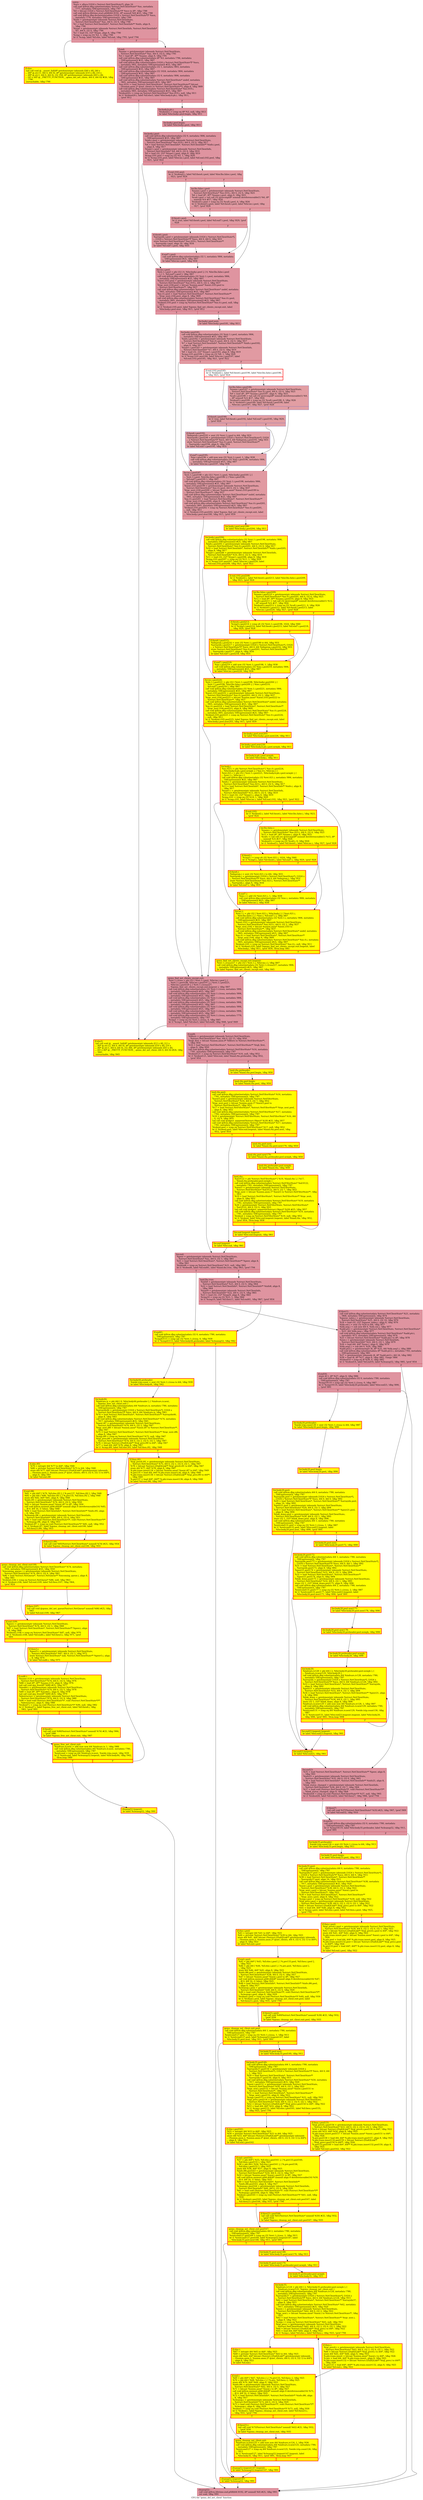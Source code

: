 digraph "CFG for 'qemu_del_net_client' function" {
	label="CFG for 'qemu_del_net_client' function";

	Node0x55a9bd4496f0 [shape=record,color="#b70d28ff", style=filled, fillcolor="#b70d2870",label="{entry:\l  %ncs = alloca [1024 x %struct.NetClientState*], align 16\l  call void @llvm.dbg.value(metadata %struct.NetClientState* %nc, metadata\l... !777, metadata !DIExpression()), !dbg !787\l  %0 = bitcast [1024 x %struct.NetClientState*]* %ncs to i8*, !dbg !788\l  call void @llvm.lifetime.start.p0i8(i64 8192, i8* nonnull %0) #25, !dbg !788\l  call void @llvm.dbg.declare(metadata [1024 x %struct.NetClientState*]* %ncs,\l... metadata !778, metadata !DIExpression()), !dbg !789\l  %info = getelementptr inbounds %struct.NetClientState,\l... %struct.NetClientState* %nc, i64 0, i32 0, !dbg !790\l  %1 = load %struct.NetClientInfo*, %struct.NetClientInfo** %info, align 8,\l... !dbg !790\l  %type = getelementptr inbounds %struct.NetClientInfo, %struct.NetClientInfo*\l... %1, i64 0, i32 0, !dbg !790\l  %2 = load i32, i32* %type, align 8, !dbg !790\l  %cmp = icmp eq i32 %2, 1, !dbg !790\l  br i1 %cmp, label %if.else, label %if.end, !dbg !793, !prof !794\l|{<s0>T|<s1>F}}"];
	Node0x55a9bd4496f0:s0 -> Node0x55a9bd44cad0;
	Node0x55a9bd4496f0:s1 -> Node0x55a9bd44ca60;
	Node0x55a9bd44cad0 [shape=record,penwidth=3.0, style="filled", color="red", fillcolor="yellow",label="{if.else:                                          \l  tail call void @__assert_fail(i8* getelementptr inbounds ([40 x i8], [40 x\l... i8]* @.str.11, i64 0, i64 0), i8* getelementptr inbounds ([10 x i8], [10 x\l... i8]* @.str.1, i64 0, i64 0), i32 358, i8* getelementptr inbounds ([43 x i8],\l... [43 x i8]* @__PRETTY_FUNCTION__.qemu_del_net_client, i64 0, i64 0)) #26, !dbg\l... !790\l  unreachable, !dbg !790\l}"];
	Node0x55a9bd44ca60 [shape=record,color="#b70d28ff", style=filled, fillcolor="#b70d2870",label="{if.end:                                           \l  %name = getelementptr inbounds %struct.NetClientState,\l... %struct.NetClientState* %nc, i64 0, i32 6, !dbg !795\l  %3 = load i8*, i8** %name, align 8, !dbg !795\l  call void @llvm.dbg.value(metadata i8* %3, metadata !796, metadata\l... !DIExpression()) #25, !dbg !807\l  call void @llvm.dbg.value(metadata [1024 x %struct.NetClientState*]* %ncs,\l... metadata !802, metadata !DIExpression()) #25, !dbg !807\l  call void @llvm.dbg.value(metadata i32 1, metadata !803, metadata\l... !DIExpression()) #25, !dbg !807\l  call void @llvm.dbg.value(metadata i32 1024, metadata !804, metadata\l... !DIExpression()) #25, !dbg !807\l  call void @llvm.dbg.value(metadata i32 0, metadata !806, metadata\l... !DIExpression()) #25, !dbg !807\l  call void @llvm.dbg.value(metadata %struct.NetClientState* undef, metadata\l... !805, metadata !DIExpression()) #25, !dbg !807\l  %nc.019.i = load %struct.NetClientState*, %struct.NetClientState** bitcast\l... (%union.anon.2* @net_clients to %struct.NetClientState**), align 8, !dbg !809\l  call void @llvm.dbg.value(metadata %struct.NetClientState* %nc.019.i,\l... metadata !805, metadata !DIExpression()) #25, !dbg !807\l  %tobool20.i = icmp eq %struct.NetClientState* %nc.019.i, null, !dbg !811\l  br i1 %tobool20.i, label %if.else3, label %for.body.lr.ph.i, !dbg !811,\l... !prof !812\l|{<s0>T|<s1>F}}"];
	Node0x55a9bd44ca60:s0 -> Node0x55a9bd44fa80;
	Node0x55a9bd44ca60:s1 -> Node0x55a9bd4595b0;
	Node0x55a9bd4595b0 [shape=record,color="#b70d28ff", style=filled, fillcolor="#b70d2870",label="{for.body.lr.ph.i:                                 \l  %tobool2.i = icmp eq i8* %3, null, !dbg !813\l  br label %for.body.i.peel.begin, !dbg !811\l}"];
	Node0x55a9bd4595b0 -> Node0x55a9bd788310;
	Node0x55a9bd788310 [shape=record,color="#b70d28ff", style=filled, fillcolor="#b70d2870",label="{for.body.i.peel.begin:                            \l  br label %for.body.i.peel, !dbg !811\l}"];
	Node0x55a9bd788310 -> Node0x55a9bd76a640;
	Node0x55a9bd76a640 [shape=record,color="#b70d28ff", style=filled, fillcolor="#b70d2870",label="{for.body.i.peel:                                  \l  call void @llvm.dbg.value(metadata i32 0, metadata !806, metadata\l... !DIExpression()) #25, !dbg !807\l  %info.i.peel = getelementptr inbounds %struct.NetClientState,\l... %struct.NetClientState* %nc.019.i, i64 0, i32 0, !dbg !817\l  %4 = load %struct.NetClientInfo*, %struct.NetClientInfo** %info.i.peel,\l... align 8, !dbg !817\l  %type1.i.peel = getelementptr inbounds %struct.NetClientInfo,\l... %struct.NetClientInfo* %4, i64 0, i32 0, !dbg !819\l  %5 = load i32, i32* %type1.i.peel, align 8, !dbg !819\l  %cmp.i101.peel = icmp eq i32 %5, 1, !dbg !820\l  br i1 %cmp.i101.peel, label %for.inc.i.peel, label %if.end.i102.peel, !dbg\l... !821, !prof !822\l|{<s0>T|<s1>F}}"];
	Node0x55a9bd76a640:s0 -> Node0x55a9bd72d4d0;
	Node0x55a9bd76a640:s1 -> Node0x55a9bd77bbf0;
	Node0x55a9bd77bbf0 [shape=record,color="#b70d28ff", style=filled, fillcolor="#bb1b2c70",label="{if.end.i102.peel:                                 \l  br i1 %tobool2.i, label %if.then4.i.peel, label %lor.lhs.false.i.peel, !dbg\l... !823, !prof !824\l|{<s0>T|<s1>F}}"];
	Node0x55a9bd77bbf0:s0 -> Node0x55a9bd7a2c80;
	Node0x55a9bd77bbf0:s1 -> Node0x55a9bd7a2ad0;
	Node0x55a9bd7a2ad0 [shape=record,color="#b70d28ff", style=filled, fillcolor="#bb1b2c70",label="{lor.lhs.false.i.peel:                             \l  %name.i.peel = getelementptr inbounds %struct.NetClientState,\l... %struct.NetClientState* %nc.019.i, i64 0, i32 6, !dbg !825\l  %6 = load i8*, i8** %name.i.peel, align 8, !dbg !825\l  %call.i.peel = tail call i32 @strcmp(i8* nonnull dereferenceable(1) %6, i8*\l... nonnull %3) #27, !dbg !826\l  %tobool3.i.peel = icmp eq i32 %call.i.peel, 0, !dbg !826\l  br i1 %tobool3.i.peel, label %if.then4.i.peel, label %for.inc.i.peel, !dbg\l... !827, !prof !828\l|{<s0>T|<s1>F}}"];
	Node0x55a9bd7a2ad0:s0 -> Node0x55a9bd7a2c80;
	Node0x55a9bd7a2ad0:s1 -> Node0x55a9bd72d4d0;
	Node0x55a9bd7a2c80 [shape=record,color="#b70d28ff", style=filled, fillcolor="#bb1b2c70",label="{if.then4.i.peel:                                  \l  br i1 true, label %if.then6.i.peel, label %if.end7.i.peel, !dbg !829, !prof\l... !828\l|{<s0>T|<s1>F}}"];
	Node0x55a9bd7a2c80:s0 -> Node0x55a9bd7a30a0;
	Node0x55a9bd7a2c80:s1 -> Node0x55a9bd72bdc0;
	Node0x55a9bd7a30a0 [shape=record,color="#b70d28ff", style=filled, fillcolor="#bb1b2c70",label="{if.then6.i.peel:                                  \l  %arrayidx.i.peel = getelementptr inbounds [1024 x %struct.NetClientState*],\l... [1024 x %struct.NetClientState*]* %ncs, i64 0, i64 0, !dbg !831\l  store %struct.NetClientState* %nc.019.i, %struct.NetClientState**\l... %arrayidx.i.peel, align 16, !dbg !834\l  br label %if.end7.i.peel, !dbg !835\l}"];
	Node0x55a9bd7a30a0 -> Node0x55a9bd72bdc0;
	Node0x55a9bd72bdc0 [shape=record,color="#b70d28ff", style=filled, fillcolor="#bb1b2c70",label="{if.end7.i.peel:                                   \l  call void @llvm.dbg.value(metadata i32 1, metadata !806, metadata\l... !DIExpression()) #25, !dbg !807\l  br label %for.inc.i.peel, !dbg !836\l}"];
	Node0x55a9bd72bdc0 -> Node0x55a9bd72d4d0;
	Node0x55a9bd72d4d0 [shape=record,color="#b70d28ff", style=filled, fillcolor="#b70d2870",label="{for.inc.i.peel:                                   \l  %ret.1.i.peel = phi i32 [ 0, %for.body.i.peel ], [ 0, %lor.lhs.false.i.peel\l... ], [ 1, %if.end7.i.peel ], !dbg !807\l  call void @llvm.dbg.value(metadata i32 %ret.1.i.peel, metadata !806,\l... metadata !DIExpression()) #25, !dbg !807\l  %next.i103.peel = getelementptr inbounds %struct.NetClientState,\l... %struct.NetClientState* %nc.019.i, i64 0, i32 2, !dbg !837\l  %tqe_next.i104.peel = bitcast %union.anon* %next.i103.peel to\l... %struct.NetClientState**, !dbg !837\l  call void @llvm.dbg.value(metadata %struct.NetClientState* undef, metadata\l... !805, metadata !DIExpression()) #25, !dbg !807\l  %nc.0.i.peel = load %struct.NetClientState*, %struct.NetClientState**\l... %tqe_next.i104.peel, align 8, !dbg !809\l  call void @llvm.dbg.value(metadata %struct.NetClientState* %nc.0.i.peel,\l... metadata !805, metadata !DIExpression()) #25, !dbg !807\l  %tobool.i105.peel = icmp eq %struct.NetClientState* %nc.0.i.peel, null, !dbg\l... !811\l  br i1 %tobool.i105.peel, label %qemu_find_net_clients_except.exit, label\l... %for.body.i.peel.next, !dbg !811, !prof !812\l|{<s0>T|<s1>F}}"];
	Node0x55a9bd72d4d0:s0 -> Node0x55a9bd3f1310;
	Node0x55a9bd72d4d0:s1 -> Node0x55a9bd7a3390;
	Node0x55a9bd7a3390 [shape=record,color="#b70d28ff", style=filled, fillcolor="#bb1b2c70",label="{for.body.i.peel.next:                             \l  br label %for.body.i.peel181, !dbg !811\l}"];
	Node0x55a9bd7a3390 -> Node0x55a9bd76a690;
	Node0x55a9bd76a690 [shape=record,color="#b70d28ff", style=filled, fillcolor="#bb1b2c70",label="{for.body.i.peel181:                               \l  call void @llvm.dbg.value(metadata i32 %ret.1.i.peel, metadata !806,\l... metadata !DIExpression()) #25, !dbg !807\l  %info.i.peel182 = getelementptr inbounds %struct.NetClientState,\l... %struct.NetClientState* %nc.0.i.peel, i64 0, i32 0, !dbg !817\l  %7 = load %struct.NetClientInfo*, %struct.NetClientInfo** %info.i.peel182,\l... align 8, !dbg !817\l  %type1.i.peel183 = getelementptr inbounds %struct.NetClientInfo,\l... %struct.NetClientInfo* %7, i64 0, i32 0, !dbg !819\l  %8 = load i32, i32* %type1.i.peel183, align 8, !dbg !819\l  %cmp.i101.peel184 = icmp eq i32 %8, 1, !dbg !820\l  br i1 %cmp.i101.peel184, label %for.inc.i.peel197, label\l... %if.end.i102.peel185, !dbg !821, !prof !822\l|{<s0>T|<s1>F}}"];
	Node0x55a9bd76a690:s0 -> Node0x55a9bd58b350;
	Node0x55a9bd76a690:s1 -> Node0x55a9bd7b5030;
	Node0x55a9bd7b5030 [shape=record,penwidth=3.0, color="red",label="{if.end.i102.peel185:                              \l  br i1 %tobool2.i, label %if.then4.i.peel190, label %lor.lhs.false.i.peel186,\l... !dbg !823, !prof !824\l|{<s0>T|<s1>F}}"];
	Node0x55a9bd7b5030:s0 -> Node0x55a9bd58f960;
	Node0x55a9bd7b5030:s1 -> Node0x55a9bd58f4e0;
	Node0x55a9bd58f4e0 [shape=record,color="#3d50c3ff", style=filled, fillcolor="#be242e70",label="{lor.lhs.false.i.peel186:                          \l  %name.i.peel187 = getelementptr inbounds %struct.NetClientState,\l... %struct.NetClientState* %nc.0.i.peel, i64 0, i32 6, !dbg !825\l  %9 = load i8*, i8** %name.i.peel187, align 8, !dbg !825\l  %call.i.peel188 = tail call i32 @strcmp(i8* nonnull dereferenceable(1) %9,\l... i8* nonnull %3) #27, !dbg !826\l  %tobool3.i.peel189 = icmp eq i32 %call.i.peel188, 0, !dbg !826\l  br i1 %tobool3.i.peel189, label %if.then4.i.peel190, label\l... %for.inc.i.peel197, !dbg !827, !prof !828\l|{<s0>T|<s1>F}}"];
	Node0x55a9bd58f4e0:s0 -> Node0x55a9bd58f960;
	Node0x55a9bd58f4e0:s1 -> Node0x55a9bd58b350;
	Node0x55a9bd58f960 [shape=record,color="#3d50c3ff", style=filled, fillcolor="#be242e70",label="{if.then4.i.peel190:                               \l  br i1 true, label %if.then6.i.peel192, label %if.end7.i.peel195, !dbg !829,\l... !prof !828\l|{<s0>T|<s1>F}}"];
	Node0x55a9bd58f960:s0 -> Node0x55a9bd58fb90;
	Node0x55a9bd58f960:s1 -> Node0x55a9bd58b080;
	Node0x55a9bd58fb90 [shape=record,color="#3d50c3ff", style=filled, fillcolor="#be242e70",label="{if.then6.i.peel192:                               \l  %idxprom.i.peel193 = zext i32 %ret.1.i.peel to i64, !dbg !831\l  %arrayidx.i.peel194 = getelementptr [1024 x %struct.NetClientState*], [1024\l... x %struct.NetClientState*]* %ncs, i64 0, i64 %idxprom.i.peel193, !dbg !831\l  store %struct.NetClientState* %nc.0.i.peel, %struct.NetClientState**\l... %arrayidx.i.peel194, align 8, !dbg !834\l  br label %if.end7.i.peel195, !dbg !835\l}"];
	Node0x55a9bd58fb90 -> Node0x55a9bd58b080;
	Node0x55a9bd58b080 [shape=record,color="#3d50c3ff", style=filled, fillcolor="#be242e70",label="{if.end7.i.peel195:                                \l  %inc.i.peel196 = add nuw nsw i32 %ret.1.i.peel, 1, !dbg !838\l  call void @llvm.dbg.value(metadata i32 %inc.i.peel196, metadata !806,\l... metadata !DIExpression()) #25, !dbg !807\l  br label %for.inc.i.peel197, !dbg !836\l}"];
	Node0x55a9bd58b080 -> Node0x55a9bd58b350;
	Node0x55a9bd58b350 [shape=record,color="#b70d28ff", style=filled, fillcolor="#bb1b2c70",label="{for.inc.i.peel197:                                \l  %ret.1.i.peel198 = phi i32 [ %ret.1.i.peel, %for.body.i.peel181 ], [\l... %ret.1.i.peel, %lor.lhs.false.i.peel186 ], [ %inc.i.peel196,\l... %if.end7.i.peel195 ], !dbg !807\l  call void @llvm.dbg.value(metadata i32 %ret.1.i.peel198, metadata !806,\l... metadata !DIExpression()) #25, !dbg !807\l  %next.i103.peel199 = getelementptr inbounds %struct.NetClientState,\l... %struct.NetClientState* %nc.0.i.peel, i64 0, i32 2, !dbg !837\l  %tqe_next.i104.peel200 = bitcast %union.anon* %next.i103.peel199 to\l... %struct.NetClientState**, !dbg !837\l  call void @llvm.dbg.value(metadata %struct.NetClientState* undef, metadata\l... !805, metadata !DIExpression()) #25, !dbg !807\l  %nc.0.i.peel201 = load %struct.NetClientState*, %struct.NetClientState**\l... %tqe_next.i104.peel200, align 8, !dbg !809\l  call void @llvm.dbg.value(metadata %struct.NetClientState* %nc.0.i.peel201,\l... metadata !805, metadata !DIExpression()) #25, !dbg !807\l  %tobool.i105.peel202 = icmp eq %struct.NetClientState* %nc.0.i.peel201,\l... null, !dbg !811\l  br i1 %tobool.i105.peel202, label %qemu_find_net_clients_except.exit, label\l... %for.body.i.peel.next180, !dbg !811, !prof !839\l|{<s0>T|<s1>F}}"];
	Node0x55a9bd58b350:s0 -> Node0x55a9bd3f1310;
	Node0x55a9bd58b350:s1 -> Node0x55a9bd76a6e0;
	Node0x55a9bd76a6e0 [shape=record,penwidth=3.0, style="filled", color="red", fillcolor="yellow",label="{for.body.i.peel.next180:                          \l  br label %for.body.i.peel204, !dbg !811\l}"];
	Node0x55a9bd76a6e0 -> Node0x55a9bd58a690;
	Node0x55a9bd58a690 [shape=record,penwidth=3.0, style="filled", color="red", fillcolor="yellow",label="{for.body.i.peel204:                               \l  call void @llvm.dbg.value(metadata i32 %ret.1.i.peel198, metadata !806,\l... metadata !DIExpression()) #25, !dbg !807\l  %info.i.peel205 = getelementptr inbounds %struct.NetClientState,\l... %struct.NetClientState* %nc.0.i.peel201, i64 0, i32 0, !dbg !817\l  %10 = load %struct.NetClientInfo*, %struct.NetClientInfo** %info.i.peel205,\l... align 8, !dbg !817\l  %type1.i.peel206 = getelementptr inbounds %struct.NetClientInfo,\l... %struct.NetClientInfo* %10, i64 0, i32 0, !dbg !819\l  %11 = load i32, i32* %type1.i.peel206, align 8, !dbg !819\l  %cmp.i101.peel207 = icmp eq i32 %11, 1, !dbg !820\l  br i1 %cmp.i101.peel207, label %for.inc.i.peel220, label\l... %if.end.i102.peel208, !dbg !821, !prof !822\l|{<s0>T|<s1>F}}"];
	Node0x55a9bd58a690:s0 -> Node0x55a9bd58d2c0;
	Node0x55a9bd58a690:s1 -> Node0x55a9bd58c480;
	Node0x55a9bd58c480 [shape=record,penwidth=3.0, style="filled", color="red", fillcolor="yellow",label="{if.end.i102.peel208:                              \l  br i1 %tobool2.i, label %if.then4.i.peel213, label %lor.lhs.false.i.peel209,\l... !dbg !823, !prof !824\l|{<s0>T|<s1>F}}"];
	Node0x55a9bd58c480:s0 -> Node0x55a9bd58ca70;
	Node0x55a9bd58c480:s1 -> Node0x55a9bd58c5f0;
	Node0x55a9bd58c5f0 [shape=record,penwidth=3.0, style="filled", color="red", fillcolor="yellow",label="{lor.lhs.false.i.peel209:                          \l  %name.i.peel210 = getelementptr inbounds %struct.NetClientState,\l... %struct.NetClientState* %nc.0.i.peel201, i64 0, i32 6, !dbg !825\l  %12 = load i8*, i8** %name.i.peel210, align 8, !dbg !825\l  %call.i.peel211 = tail call i32 @strcmp(i8* nonnull dereferenceable(1) %12,\l... i8* nonnull %3) #27, !dbg !826\l  %tobool3.i.peel212 = icmp eq i32 %call.i.peel211, 0, !dbg !826\l  br i1 %tobool3.i.peel212, label %if.then4.i.peel213, label\l... %for.inc.i.peel220, !dbg !827, !prof !828\l|{<s0>T|<s1>F}}"];
	Node0x55a9bd58c5f0:s0 -> Node0x55a9bd58ca70;
	Node0x55a9bd58c5f0:s1 -> Node0x55a9bd58d2c0;
	Node0x55a9bd58ca70 [shape=record,penwidth=3.0, style="filled", color="red", fillcolor="yellow",label="{if.then4.i.peel213:                               \l  %cmp5.i.peel214 = icmp slt i32 %ret.1.i.peel198, 1024, !dbg !840\l  br i1 %cmp5.i.peel214, label %if.then6.i.peel215, label %if.end7.i.peel218,\l... !dbg !829, !prof !828\l|{<s0>T|<s1>F}}"];
	Node0x55a9bd58ca70:s0 -> Node0x55a9bd58cca0;
	Node0x55a9bd58ca70:s1 -> Node0x55a9bd58cff0;
	Node0x55a9bd58cca0 [shape=record,penwidth=3.0, style="filled", color="red", fillcolor="yellow",label="{if.then6.i.peel215:                               \l  %idxprom.i.peel216 = sext i32 %ret.1.i.peel198 to i64, !dbg !831\l  %arrayidx.i.peel217 = getelementptr [1024 x %struct.NetClientState*], [1024\l... x %struct.NetClientState*]* %ncs, i64 0, i64 %idxprom.i.peel216, !dbg !831\l  store %struct.NetClientState* %nc.0.i.peel201, %struct.NetClientState**\l... %arrayidx.i.peel217, align 8, !dbg !834\l  br label %if.end7.i.peel218, !dbg !835\l}"];
	Node0x55a9bd58cca0 -> Node0x55a9bd58cff0;
	Node0x55a9bd58cff0 [shape=record,penwidth=3.0, style="filled", color="red", fillcolor="yellow",label="{if.end7.i.peel218:                                \l  %inc.i.peel219 = add nsw i32 %ret.1.i.peel198, 1, !dbg !838\l  call void @llvm.dbg.value(metadata i32 %inc.i.peel219, metadata !806,\l... metadata !DIExpression()) #25, !dbg !807\l  br label %for.inc.i.peel220, !dbg !836\l}"];
	Node0x55a9bd58cff0 -> Node0x55a9bd58d2c0;
	Node0x55a9bd58d2c0 [shape=record,penwidth=3.0, style="filled", color="red", fillcolor="yellow",label="{for.inc.i.peel220:                                \l  %ret.1.i.peel221 = phi i32 [ %ret.1.i.peel198, %for.body.i.peel204 ], [\l... %ret.1.i.peel198, %lor.lhs.false.i.peel209 ], [ %inc.i.peel219,\l... %if.end7.i.peel218 ], !dbg !807\l  call void @llvm.dbg.value(metadata i32 %ret.1.i.peel221, metadata !806,\l... metadata !DIExpression()) #25, !dbg !807\l  %next.i103.peel222 = getelementptr inbounds %struct.NetClientState,\l... %struct.NetClientState* %nc.0.i.peel201, i64 0, i32 2, !dbg !837\l  %tqe_next.i104.peel223 = bitcast %union.anon* %next.i103.peel222 to\l... %struct.NetClientState**, !dbg !837\l  call void @llvm.dbg.value(metadata %struct.NetClientState* undef, metadata\l... !805, metadata !DIExpression()) #25, !dbg !807\l  %nc.0.i.peel224 = load %struct.NetClientState*, %struct.NetClientState**\l... %tqe_next.i104.peel223, align 8, !dbg !809\l  call void @llvm.dbg.value(metadata %struct.NetClientState* %nc.0.i.peel224,\l... metadata !805, metadata !DIExpression()) #25, !dbg !807\l  %tobool.i105.peel225 = icmp eq %struct.NetClientState* %nc.0.i.peel224,\l... null, !dbg !811\l  br i1 %tobool.i105.peel225, label %qemu_find_net_clients_except.exit, label\l... %for.body.i.peel.next203, !dbg !811, !prof !839\l|{<s0>T|<s1>F}}"];
	Node0x55a9bd58d2c0:s0 -> Node0x55a9bd3f1310;
	Node0x55a9bd58d2c0:s1 -> Node0x55a9bd58a710;
	Node0x55a9bd58a710 [shape=record,penwidth=3.0, style="filled", color="red", fillcolor="yellow",label="{for.body.i.peel.next203:                          \l  br label %for.body.i.peel.next226, !dbg !811\l}"];
	Node0x55a9bd58a710 -> Node0x55a9bd58bef0;
	Node0x55a9bd58bef0 [shape=record,penwidth=3.0, style="filled", color="red", fillcolor="yellow",label="{for.body.i.peel.next226:                          \l  br label %for.body.lr.ph.i.peel.newph, !dbg !811\l}"];
	Node0x55a9bd58bef0 -> Node0x55a9bd7a2fd0;
	Node0x55a9bd7a2fd0 [shape=record,penwidth=3.0, style="filled", color="red", fillcolor="yellow",label="{for.body.lr.ph.i.peel.newph:                      \l  br label %for.body.i, !dbg !811\l}"];
	Node0x55a9bd7a2fd0 -> Node0x55a9bd5c3140;
	Node0x55a9bd5c3140 [shape=record,penwidth=3.0, style="filled", color="red", fillcolor="yellow",label="{for.body.i:                                       \l  %nc.023.i = phi %struct.NetClientState* [ %nc.0.i.peel224,\l... %for.body.lr.ph.i.peel.newph ], [ %nc.0.i, %for.inc.i ]\l  %ret.021.i = phi i32 [ %ret.1.i.peel221, %for.body.lr.ph.i.peel.newph ], [\l... %ret.1.i, %for.inc.i ]\l  call void @llvm.dbg.value(metadata i32 %ret.021.i, metadata !806, metadata\l... !DIExpression()) #25, !dbg !807\l  %info.i = getelementptr inbounds %struct.NetClientState,\l... %struct.NetClientState* %nc.023.i, i64 0, i32 0, !dbg !817\l  %13 = load %struct.NetClientInfo*, %struct.NetClientInfo** %info.i, align 8,\l... !dbg !817\l  %type1.i = getelementptr inbounds %struct.NetClientInfo,\l... %struct.NetClientInfo* %13, i64 0, i32 0, !dbg !819\l  %14 = load i32, i32* %type1.i, align 8, !dbg !819\l  %cmp.i101 = icmp eq i32 %14, 1, !dbg !820\l  br i1 %cmp.i101, label %for.inc.i, label %if.end.i102, !dbg !821, !prof !822\l|{<s0>T|<s1>F}}"];
	Node0x55a9bd5c3140:s0 -> Node0x55a9bd634cd0;
	Node0x55a9bd5c3140:s1 -> Node0x55a9bd45e9e0;
	Node0x55a9bd45e9e0 [shape=record,penwidth=3.0, style="filled", color="red", fillcolor="yellow",label="{if.end.i102:                                      \l  br i1 %tobool2.i, label %if.then4.i, label %lor.lhs.false.i, !dbg !823,\l... !prof !824\l|{<s0>T|<s1>F}}"];
	Node0x55a9bd45e9e0:s0 -> Node0x55a9bd722ee0;
	Node0x55a9bd45e9e0:s1 -> Node0x55a9bd61cb80;
	Node0x55a9bd61cb80 [shape=record,penwidth=3.0, style="filled", color="red", fillcolor="yellow",label="{lor.lhs.false.i:                                  \l  %name.i = getelementptr inbounds %struct.NetClientState,\l... %struct.NetClientState* %nc.023.i, i64 0, i32 6, !dbg !825\l  %15 = load i8*, i8** %name.i, align 8, !dbg !825\l  %call.i = tail call i32 @strcmp(i8* nonnull dereferenceable(1) %15, i8*\l... nonnull %3) #27, !dbg !826\l  %tobool3.i = icmp eq i32 %call.i, 0, !dbg !826\l  br i1 %tobool3.i, label %if.then4.i, label %for.inc.i, !dbg !827, !prof !828\l|{<s0>T|<s1>F}}"];
	Node0x55a9bd61cb80:s0 -> Node0x55a9bd722ee0;
	Node0x55a9bd61cb80:s1 -> Node0x55a9bd634cd0;
	Node0x55a9bd722ee0 [shape=record,penwidth=3.0, style="filled", color="red", fillcolor="yellow",label="{if.then4.i:                                       \l  %cmp5.i = icmp slt i32 %ret.021.i, 1024, !dbg !840\l  br i1 %cmp5.i, label %if.then6.i, label %if.end7.i, !dbg !829, !prof !828\l|{<s0>T|<s1>F}}"];
	Node0x55a9bd722ee0:s0 -> Node0x55a9bd43c110;
	Node0x55a9bd722ee0:s1 -> Node0x55a9bd60e0a0;
	Node0x55a9bd43c110 [shape=record,penwidth=3.0, style="filled", color="red", fillcolor="yellow",label="{if.then6.i:                                       \l  %idxprom.i = sext i32 %ret.021.i to i64, !dbg !831\l  %arrayidx.i = getelementptr [1024 x %struct.NetClientState*], [1024 x\l... %struct.NetClientState*]* %ncs, i64 0, i64 %idxprom.i, !dbg !831\l  store %struct.NetClientState* %nc.023.i, %struct.NetClientState**\l... %arrayidx.i, align 8, !dbg !834\l  br label %if.end7.i, !dbg !835\l}"];
	Node0x55a9bd43c110 -> Node0x55a9bd60e0a0;
	Node0x55a9bd60e0a0 [shape=record,penwidth=3.0, style="filled", color="red", fillcolor="yellow",label="{if.end7.i:                                        \l  %inc.i = add i32 %ret.021.i, 1, !dbg !838\l  call void @llvm.dbg.value(metadata i32 %inc.i, metadata !806, metadata\l... !DIExpression()) #25, !dbg !807\l  br label %for.inc.i, !dbg !836\l}"];
	Node0x55a9bd60e0a0 -> Node0x55a9bd634cd0;
	Node0x55a9bd634cd0 [shape=record,penwidth=3.0, style="filled", color="red", fillcolor="yellow",label="{for.inc.i:                                        \l  %ret.1.i = phi i32 [ %ret.021.i, %for.body.i ], [ %ret.021.i,\l... %lor.lhs.false.i ], [ %inc.i, %if.end7.i ], !dbg !807\l  call void @llvm.dbg.value(metadata i32 %ret.1.i, metadata !806, metadata\l... !DIExpression()) #25, !dbg !807\l  %next.i103 = getelementptr inbounds %struct.NetClientState,\l... %struct.NetClientState* %nc.023.i, i64 0, i32 2, !dbg !837\l  %tqe_next.i104 = bitcast %union.anon* %next.i103 to\l... %struct.NetClientState**, !dbg !837\l  call void @llvm.dbg.value(metadata %struct.NetClientState* undef, metadata\l... !805, metadata !DIExpression()) #25, !dbg !807\l  %nc.0.i = load %struct.NetClientState*, %struct.NetClientState**\l... %tqe_next.i104, align 8, !dbg !809\l  call void @llvm.dbg.value(metadata %struct.NetClientState* %nc.0.i, metadata\l... !805, metadata !DIExpression()) #25, !dbg !807\l  %tobool.i105 = icmp eq %struct.NetClientState* %nc.0.i, null, !dbg !811\l  br i1 %tobool.i105, label %qemu_find_net_clients_except.exit.loopexit, label\l... %for.body.i, !dbg !811, !prof !839, !llvm.loop !841\l|{<s0>T|<s1>F}}"];
	Node0x55a9bd634cd0:s0 -> Node0x55a9bd727a40;
	Node0x55a9bd634cd0:s1 -> Node0x55a9bd5c3140;
	Node0x55a9bd727a40 [shape=record,penwidth=3.0, style="filled", color="red", fillcolor="yellow",label="{qemu_find_net_clients_except.exit.loopexit:       \l  %ret.1.i.lcssa227 = phi i32 [ %ret.1.i, %for.inc.i ], !dbg !807\l  call void @llvm.dbg.value(metadata i32 %ret.1.i.lcssa227, metadata !806,\l... metadata !DIExpression()) #25, !dbg !807\l  br label %qemu_find_net_clients_except.exit, !dbg !845\l}"];
	Node0x55a9bd727a40 -> Node0x55a9bd3f1310;
	Node0x55a9bd3f1310 [shape=record,color="#b70d28ff", style=filled, fillcolor="#b70d2870",label="{qemu_find_net_clients_except.exit:                \l  %ret.1.i.lcssa = phi i32 [ %ret.1.i.peel, %for.inc.i.peel ], [\l... %ret.1.i.peel198, %for.inc.i.peel197 ], [ %ret.1.i.peel221,\l... %for.inc.i.peel220 ], [ %ret.1.i.lcssa227,\l... %qemu_find_net_clients_except.exit.loopexit ], !dbg !807\l  call void @llvm.dbg.value(metadata i32 %ret.1.i.lcssa, metadata !806,\l... metadata !DIExpression()) #25, !dbg !807\l  call void @llvm.dbg.value(metadata i32 %ret.1.i.lcssa, metadata !806,\l... metadata !DIExpression()) #25, !dbg !807\l  call void @llvm.dbg.value(metadata i32 %ret.1.i.lcssa, metadata !806,\l... metadata !DIExpression()) #25, !dbg !807\l  call void @llvm.dbg.value(metadata i32 %ret.1.i.lcssa, metadata !806,\l... metadata !DIExpression()) #25, !dbg !807\l  call void @llvm.dbg.value(metadata i32 %ret.1.i.lcssa, metadata !806,\l... metadata !DIExpression()) #25, !dbg !807\l  call void @llvm.dbg.value(metadata i32 %ret.1.i.lcssa, metadata !806,\l... metadata !DIExpression()) #25, !dbg !807\l  call void @llvm.dbg.value(metadata i32 %ret.1.i.lcssa, metadata !779,\l... metadata !DIExpression()), !dbg !787\l  %cmp1 = icmp eq i32 %ret.1.i.lcssa, 0, !dbg !845\l  br i1 %cmp1, label %if.else3, label %if.end4, !dbg !848, !prof !849\l|{<s0>T|<s1>F}}"];
	Node0x55a9bd3f1310:s0 -> Node0x55a9bd44fa80;
	Node0x55a9bd3f1310:s1 -> Node0x55a9bd44fa10;
	Node0x55a9bd44fa80 [shape=record,penwidth=3.0, style="filled", color="red", fillcolor="yellow",label="{if.else3:                                         \l  tail call void @__assert_fail(i8* getelementptr inbounds ([12 x i8], [12 x\l... i8]* @.str.12, i64 0, i64 0), i8* getelementptr inbounds ([10 x i8], [10 x\l... i8]* @.str.1, i64 0, i64 0), i32 366, i8* getelementptr inbounds ([43 x i8],\l... [43 x i8]* @__PRETTY_FUNCTION__.qemu_del_net_client, i64 0, i64 0)) #26, !dbg\l... !845\l  unreachable, !dbg !845\l}"];
	Node0x55a9bd44fa10 [shape=record,color="#b70d28ff", style=filled, fillcolor="#b70d2870",label="{if.end4:                                          \l  %filters = getelementptr inbounds %struct.NetClientState,\l... %struct.NetClientState* %nc, i64 0, i32 15, !dbg !850\l  %tqh_first = bitcast %union.anon.0* %filters to %struct.NetFilterState**,\l... !dbg !850\l  %16 = load %struct.NetFilterState*, %struct.NetFilterState** %tqh_first,\l... align 8, !dbg !850\l  call void @llvm.dbg.value(metadata %struct.NetFilterState* %16, metadata\l... !781, metadata !DIExpression()), !dbg !787\l  %tobool121 = icmp eq %struct.NetFilterState* %16, null, !dbg !852\l  br i1 %tobool121, label %for.end, label %land.rhs.preheader, !dbg !852,\l... !prof !854\l|{<s0>T|<s1>F}}"];
	Node0x55a9bd44fa10:s0 -> Node0x55a9bd44ff90;
	Node0x55a9bd44fa10:s1 -> Node0x55a9bd566e00;
	Node0x55a9bd566e00 [shape=record,penwidth=3.0, style="filled", color="red", fillcolor="yellow",label="{land.rhs.preheader:                               \l  br label %land.rhs.peel.begin, !dbg !850\l}"];
	Node0x55a9bd566e00 -> Node0x55a9bd6f02d0;
	Node0x55a9bd6f02d0 [shape=record,penwidth=3.0, style="filled", color="red", fillcolor="yellow",label="{land.rhs.peel.begin:                              \l  br label %land.rhs.peel, !dbg !850\l}"];
	Node0x55a9bd6f02d0 -> Node0x55a9bd58ef20;
	Node0x55a9bd58ef20 [shape=record,penwidth=3.0, style="filled", color="red", fillcolor="yellow",label="{land.rhs.peel:                                    \l  call void @llvm.dbg.value(metadata %struct.NetFilterState* %16, metadata\l... !781, metadata !DIExpression()), !dbg !787\l  %next5.peel = getelementptr inbounds %struct.NetFilterState,\l... %struct.NetFilterState* %16, i64 0, i32 7, !dbg !852\l  %tqe_next.peel = bitcast %union.anon.1* %next5.peel to\l... %struct.NetFilterState**, !dbg !852\l  %17 = load %struct.NetFilterState*, %struct.NetFilterState** %tqe_next.peel,\l... align 8, !dbg !852\l  call void @llvm.dbg.value(metadata %struct.NetFilterState* %17, metadata\l... !782, metadata !DIExpression()), !dbg !787\l  %18 = getelementptr %struct.NetFilterState, %struct.NetFilterState* %16, i64\l... 0, i32 0, !dbg !855\l  tail call void @object_unparent(%struct.Object* %18) #25, !dbg !857\l  call void @llvm.dbg.value(metadata %struct.NetFilterState* %17, metadata\l... !781, metadata !DIExpression()), !dbg !787\l  %tobool.peel = icmp eq %struct.NetFilterState* %17, null, !dbg !852\l  br i1 %tobool.peel, label %for.end.loopexit, label %land.rhs.peel.next, !dbg\l... !852, !prof !854\l|{<s0>T|<s1>F}}"];
	Node0x55a9bd58ef20:s0 -> Node0x55a9bd476f80;
	Node0x55a9bd58ef20:s1 -> Node0x55a9bd58ed60;
	Node0x55a9bd58ed60 [shape=record,penwidth=3.0, style="filled", color="red", fillcolor="yellow",label="{land.rhs.peel.next:                               \l  br label %land.rhs.peel.next179, !dbg !850\l}"];
	Node0x55a9bd58ed60 -> Node0x55a9bd58ef70;
	Node0x55a9bd58ef70 [shape=record,penwidth=3.0, style="filled", color="red", fillcolor="yellow",label="{land.rhs.peel.next179:                            \l  br label %land.rhs.preheader.peel.newph, !dbg !850\l}"];
	Node0x55a9bd58ef70 -> Node0x55a9bd58ee20;
	Node0x55a9bd58ee20 [shape=record,penwidth=3.0, style="filled", color="red", fillcolor="yellow",label="{land.rhs.preheader.peel.newph:                    \l  br label %land.rhs, !dbg !850\l}"];
	Node0x55a9bd58ee20 -> Node0x55a9bd4507d0;
	Node0x55a9bd4507d0 [shape=record,penwidth=3.0, style="filled", color="red", fillcolor="yellow",label="{land.rhs:                                         \l  %nf.0122 = phi %struct.NetFilterState* [ %19, %land.rhs ], [ %17,\l... %land.rhs.preheader.peel.newph ]\l  call void @llvm.dbg.value(metadata %struct.NetFilterState* %nf.0122,\l... metadata !781, metadata !DIExpression()), !dbg !787\l  %next5 = getelementptr inbounds %struct.NetFilterState,\l... %struct.NetFilterState* %nf.0122, i64 0, i32 7, !dbg !852\l  %tqe_next = bitcast %union.anon.1* %next5 to %struct.NetFilterState**, !dbg\l... !852\l  %19 = load %struct.NetFilterState*, %struct.NetFilterState** %tqe_next,\l... align 8, !dbg !852\l  call void @llvm.dbg.value(metadata %struct.NetFilterState* %19, metadata\l... !782, metadata !DIExpression()), !dbg !787\l  %20 = getelementptr %struct.NetFilterState, %struct.NetFilterState*\l... %nf.0122, i64 0, i32 0, !dbg !855\l  tail call void @object_unparent(%struct.Object* %20) #25, !dbg !857\l  call void @llvm.dbg.value(metadata %struct.NetFilterState* %19, metadata\l... !781, metadata !DIExpression()), !dbg !787\l  %tobool = icmp eq %struct.NetFilterState* %19, null, !dbg !852\l  br i1 %tobool, label %for.end.loopexit.loopexit, label %land.rhs, !dbg !852,\l... !prof !854, !llvm.loop !858\l|{<s0>T|<s1>F}}"];
	Node0x55a9bd4507d0:s0 -> Node0x55a9bd76ac20;
	Node0x55a9bd4507d0:s1 -> Node0x55a9bd4507d0;
	Node0x55a9bd76ac20 [shape=record,penwidth=3.0, style="filled", color="red", fillcolor="yellow",label="{for.end.loopexit.loopexit:                        \l  br label %for.end.loopexit, !dbg !861\l}"];
	Node0x55a9bd76ac20 -> Node0x55a9bd476f80;
	Node0x55a9bd476f80 [shape=record,penwidth=3.0, style="filled", color="red", fillcolor="yellow",label="{for.end.loopexit:                                 \l  br label %for.end, !dbg !861\l}"];
	Node0x55a9bd476f80 -> Node0x55a9bd44ff90;
	Node0x55a9bd44ff90 [shape=record,color="#b70d28ff", style=filled, fillcolor="#b70d2870",label="{for.end:                                          \l  %peer = getelementptr inbounds %struct.NetClientState,\l... %struct.NetClientState* %nc, i64 0, i32 3, !dbg !861\l  %21 = load %struct.NetClientState*, %struct.NetClientState** %peer, align 8,\l... !dbg !861\l  %tobool6 = icmp eq %struct.NetClientState* %21, null, !dbg !862\l  br i1 %tobool6, label %if.end41, label %land.lhs.true, !dbg !863, !prof !794\l|{<s0>T|<s1>F}}"];
	Node0x55a9bd44ff90:s0 -> Node0x55a9bd406870;
	Node0x55a9bd44ff90:s1 -> Node0x55a9bd4068c0;
	Node0x55a9bd4068c0 [shape=record,color="#b70d28ff", style=filled, fillcolor="#b70d2870",label="{land.lhs.true:                                    \l  %info8 = getelementptr inbounds %struct.NetClientState,\l... %struct.NetClientState* %21, i64 0, i32 0, !dbg !864\l  %22 = load %struct.NetClientInfo*, %struct.NetClientInfo** %info8, align 8,\l... !dbg !864\l  %type9 = getelementptr inbounds %struct.NetClientInfo,\l... %struct.NetClientInfo* %22, i64 0, i32 0, !dbg !865\l  %23 = load i32, i32* %type9, align 8, !dbg !865\l  %cmp10 = icmp eq i32 %23, 1, !dbg !866\l  br i1 %cmp10, label %if.then11, label %if.end41, !dbg !867, !prof !854\l|{<s0>T|<s1>F}}"];
	Node0x55a9bd4068c0:s0 -> Node0x55a9bd406820;
	Node0x55a9bd4068c0:s1 -> Node0x55a9bd406870;
	Node0x55a9bd406820 [shape=record,color="#b70d28ff", style=filled, fillcolor="#b70d2870",label="{if.then11:                                        \l  call void @llvm.dbg.value(metadata %struct.NetClientState* %21, metadata\l... !868, metadata !DIExpression()), !dbg !874\l  %queue_index.i = getelementptr inbounds %struct.NetClientState,\l... %struct.NetClientState* %21, i64 0, i32 10, !dbg !876\l  %24 = load i32, i32* %queue_index.i, align 8, !dbg !876\l  %idx.ext.i = zext i32 %24 to i64, !dbg !877\l  %idx.neg.i = sub nsw i64 0, %idx.ext.i, !dbg !877\l  %add.ptr.i = getelementptr %struct.NetClientState, %struct.NetClientState*\l... %21, i64 %idx.neg.i, !dbg !877\l  call void @llvm.dbg.value(metadata %struct.NetClientState* %add.ptr.i,\l... metadata !873, metadata !DIExpression()), !dbg !874\l  %25 = bitcast %struct.NetClientState* %add.ptr.i to i8*, !dbg !878\l  %size.i = getelementptr inbounds %struct.NetClientInfo,\l... %struct.NetClientInfo* %22, i64 0, i32 1, !dbg !879\l  %26 = load i64, i64* %size.i, align 8, !dbg !879\l  %idx.neg1.i = sub i64 0, %26, !dbg !880\l  %add.ptr2.i = getelementptr i8, i8* %25, i64 %idx.neg1.i, !dbg !880\l  call void @llvm.dbg.value(metadata i8* %add.ptr2.i, metadata !783, metadata\l... !DIExpression()), !dbg !881\l  %27 = getelementptr inbounds i8, i8* %add.ptr2.i, i64 24, !dbg !882\l  %28 = load i8, i8* %27, align 8, !dbg !882, !range !884\l  %tobool14 = icmp eq i8 %28, 0, !dbg !882\l  br i1 %tobool14, label %if.end16, label %cleanup52, !dbg !885, !prof !854\l|{<s0>T|<s1>F}}"];
	Node0x55a9bd406820:s0 -> Node0x55a9bd453a30;
	Node0x55a9bd406820:s1 -> Node0x55a9bd447d70;
	Node0x55a9bd453a30 [shape=record,color="#b70d28ff", style=filled, fillcolor="#b70d2870",label="{if.end16:                                         \l  store i8 1, i8* %27, align 8, !dbg !886\l  call void @llvm.dbg.value(metadata i32 0, metadata !780, metadata\l... !DIExpression()), !dbg !787\l  %cmp19119 = icmp sgt i32 %ret.1.i.lcssa, 0, !dbg !887\l  br i1 %cmp19119, label %for.body20.preheader, label %for.end23, !dbg !890,\l... !prof !891\l|{<s0>T|<s1>F}}"];
	Node0x55a9bd453a30:s0 -> Node0x55a9bd598c50;
	Node0x55a9bd453a30:s1 -> Node0x55a9bd454d20;
	Node0x55a9bd598c50 [shape=record,penwidth=3.0, style="filled", color="red", fillcolor="yellow",label="{for.body20.preheader:                             \l  %wide.trip.count130 = zext i32 %ret.1.i.lcssa to i64, !dbg !887\l  br label %for.body20.peel.begin, !dbg !890\l}"];
	Node0x55a9bd598c50 -> Node0x55a9bd788360;
	Node0x55a9bd788360 [shape=record,penwidth=3.0, style="filled", color="red", fillcolor="yellow",label="{for.body20.peel.begin:                            \l  br label %for.body20.peel, !dbg !890\l}"];
	Node0x55a9bd788360 -> Node0x55a9bd76b190;
	Node0x55a9bd76b190 [shape=record,penwidth=3.0, style="filled", color="red", fillcolor="yellow",label="{for.body20.peel:                                  \l  call void @llvm.dbg.value(metadata i64 0, metadata !780, metadata\l... !DIExpression()), !dbg !787\l  %arrayidx.peel = getelementptr inbounds [1024 x %struct.NetClientState*],\l... [1024 x %struct.NetClientState*]* %ncs, i64 0, i64 0, !dbg !892\l  %29 = load %struct.NetClientState*, %struct.NetClientState** %arrayidx.peel,\l... align 16, !dbg !892\l  %peer21.peel = getelementptr inbounds %struct.NetClientState,\l... %struct.NetClientState* %29, i64 0, i32 3, !dbg !894\l  %30 = load %struct.NetClientState*, %struct.NetClientState** %peer21.peel,\l... align 8, !dbg !894\l  %link_down.peel = getelementptr inbounds %struct.NetClientState,\l... %struct.NetClientState* %30, i64 0, i32 1, !dbg !895\l  store i32 1, i32* %link_down.peel, align 8, !dbg !896\l  call void @llvm.dbg.value(metadata i64 1, metadata !780, metadata\l... !DIExpression()), !dbg !787\l  %exitcond131.peel = icmp eq i32 %ret.1.i.lcssa, 1, !dbg !887\l  br i1 %exitcond131.peel, label %for.end23.loopexit, label\l... %for.body20.peel.next, !dbg !890, !prof !891\l|{<s0>T|<s1>F}}"];
	Node0x55a9bd76b190:s0 -> Node0x55a9bd61bab0;
	Node0x55a9bd76b190:s1 -> Node0x55a9bd76b500;
	Node0x55a9bd76b500 [shape=record,penwidth=3.0, style="filled", color="red", fillcolor="yellow",label="{for.body20.peel.next:                             \l  br label %for.body20.peel172, !dbg !890\l}"];
	Node0x55a9bd76b500 -> Node0x55a9bd76afa0;
	Node0x55a9bd76afa0 [shape=record,penwidth=3.0, style="filled", color="red", fillcolor="yellow",label="{for.body20.peel172:                               \l  call void @llvm.dbg.value(metadata i64 1, metadata !780, metadata\l... !DIExpression()), !dbg !787\l  %arrayidx.peel173 = getelementptr inbounds [1024 x %struct.NetClientState*],\l... [1024 x %struct.NetClientState*]* %ncs, i64 0, i64 1, !dbg !892\l  %31 = load %struct.NetClientState*, %struct.NetClientState**\l... %arrayidx.peel173, align 8, !dbg !892\l  %peer21.peel174 = getelementptr inbounds %struct.NetClientState,\l... %struct.NetClientState* %31, i64 0, i32 3, !dbg !894\l  %32 = load %struct.NetClientState*, %struct.NetClientState**\l... %peer21.peel174, align 8, !dbg !894\l  %link_down.peel175 = getelementptr inbounds %struct.NetClientState,\l... %struct.NetClientState* %32, i64 0, i32 1, !dbg !895\l  store i32 1, i32* %link_down.peel175, align 8, !dbg !896\l  call void @llvm.dbg.value(metadata i64 2, metadata !780, metadata\l... !DIExpression()), !dbg !787\l  %exitcond131.peel177 = icmp eq i32 %ret.1.i.lcssa, 2, !dbg !887\l  br i1 %exitcond131.peel177, label %for.end23.loopexit, label\l... %for.body20.peel.next171, !dbg !890, !prof !891\l|{<s0>T|<s1>F}}"];
	Node0x55a9bd76afa0:s0 -> Node0x55a9bd61bab0;
	Node0x55a9bd76afa0:s1 -> Node0x55a9bd76b210;
	Node0x55a9bd76b210 [shape=record,penwidth=3.0, style="filled", color="red", fillcolor="yellow",label="{for.body20.peel.next171:                          \l  br label %for.body20.peel.next178, !dbg !890\l}"];
	Node0x55a9bd76b210 -> Node0x55a9bd76b020;
	Node0x55a9bd76b020 [shape=record,penwidth=3.0, style="filled", color="red", fillcolor="yellow",label="{for.body20.peel.next178:                          \l  br label %for.body20.preheader.peel.newph, !dbg !890\l}"];
	Node0x55a9bd76b020 -> Node0x55a9bd76b5c0;
	Node0x55a9bd76b5c0 [shape=record,penwidth=3.0, style="filled", color="red", fillcolor="yellow",label="{for.body20.preheader.peel.newph:                  \l  br label %for.body20, !dbg !890\l}"];
	Node0x55a9bd76b5c0 -> Node0x55a9bd455160;
	Node0x55a9bd455160 [shape=record,penwidth=3.0, style="filled", color="red", fillcolor="yellow",label="{for.body20:                                       \l  %indvars.iv128 = phi i64 [ 2, %for.body20.preheader.peel.newph ], [\l... %indvars.iv.next129, %for.body20 ]\l  call void @llvm.dbg.value(metadata i64 %indvars.iv128, metadata !780,\l... metadata !DIExpression()), !dbg !787\l  %arrayidx = getelementptr [1024 x %struct.NetClientState*], [1024 x\l... %struct.NetClientState*]* %ncs, i64 0, i64 %indvars.iv128, !dbg !892\l  %33 = load %struct.NetClientState*, %struct.NetClientState** %arrayidx,\l... align 8, !dbg !892\l  %peer21 = getelementptr inbounds %struct.NetClientState,\l... %struct.NetClientState* %33, i64 0, i32 3, !dbg !894\l  %34 = load %struct.NetClientState*, %struct.NetClientState** %peer21, align\l... 8, !dbg !894\l  %link_down = getelementptr inbounds %struct.NetClientState,\l... %struct.NetClientState* %34, i64 0, i32 1, !dbg !895\l  store i32 1, i32* %link_down, align 8, !dbg !896\l  %indvars.iv.next129 = add nuw nsw i64 %indvars.iv128, 1, !dbg !897\l  call void @llvm.dbg.value(metadata i64 %indvars.iv.next129, metadata !780,\l... metadata !DIExpression()), !dbg !787\l  %exitcond131 = icmp eq i64 %indvars.iv.next129, %wide.trip.count130, !dbg\l... !887\l  br i1 %exitcond131, label %for.end23.loopexit.loopexit, label %for.body20,\l... !dbg !890, !prof !891, !llvm.loop !898\l|{<s0>T|<s1>F}}"];
	Node0x55a9bd455160:s0 -> Node0x55a9bd7a3a70;
	Node0x55a9bd455160:s1 -> Node0x55a9bd455160;
	Node0x55a9bd7a3a70 [shape=record,penwidth=3.0, style="filled", color="red", fillcolor="yellow",label="{for.end23.loopexit.loopexit:                      \l  br label %for.end23.loopexit, !dbg !901\l}"];
	Node0x55a9bd7a3a70 -> Node0x55a9bd61bab0;
	Node0x55a9bd61bab0 [shape=record,penwidth=3.0, style="filled", color="red", fillcolor="yellow",label="{for.end23.loopexit:                               \l  br label %for.end23, !dbg !901\l}"];
	Node0x55a9bd61bab0 -> Node0x55a9bd454d20;
	Node0x55a9bd454d20 [shape=record,color="#b70d28ff", style=filled, fillcolor="#b70d2870",label="{for.end23:                                        \l  %35 = load %struct.NetClientState*, %struct.NetClientState** %peer, align 8,\l... !dbg !901\l  %info25 = getelementptr inbounds %struct.NetClientState,\l... %struct.NetClientState* %35, i64 0, i32 0, !dbg !903\l  %36 = load %struct.NetClientInfo*, %struct.NetClientInfo** %info25, align 8,\l... !dbg !903\l  %link_status_changed = getelementptr inbounds %struct.NetClientInfo,\l... %struct.NetClientInfo* %36, i64 0, i32 7, !dbg !904\l  %37 = load void (%struct.NetClientState*)*, void (%struct.NetClientState*)**\l... %link_status_changed, align 8, !dbg !904\l  %tobool26 = icmp eq void (%struct.NetClientState*)* %37, null, !dbg !905\l  br i1 %tobool26, label %if.end32, label %if.then27, !dbg !906, !prof !794\l|{<s0>T|<s1>F}}"];
	Node0x55a9bd454d20:s0 -> Node0x55a9bd4561a0;
	Node0x55a9bd454d20:s1 -> Node0x55a9bd456150;
	Node0x55a9bd456150 [shape=record,color="#b70d28ff", style=filled, fillcolor="#b70d2870",label="{if.then27:                                        \l  tail call void %37(%struct.NetClientState* %35) #25, !dbg !907, !prof !909\l  br label %if.end32, !dbg !910\l}"];
	Node0x55a9bd456150 -> Node0x55a9bd4561a0;
	Node0x55a9bd4561a0 [shape=record,color="#b70d28ff", style=filled, fillcolor="#b70d2870",label="{if.end32:                                         \l  call void @llvm.dbg.value(metadata i32 0, metadata !780, metadata\l... !DIExpression()), !dbg !787\l  br i1 %cmp19119, label %for.body35.preheader, label %cleanup52, !dbg !911,\l... !prof !891\l|{<s0>T|<s1>F}}"];
	Node0x55a9bd4561a0:s0 -> Node0x55a9bd5c93f0;
	Node0x55a9bd4561a0:s1 -> Node0x55a9bd447d70;
	Node0x55a9bd5c93f0 [shape=record,penwidth=3.0, style="filled", color="red", fillcolor="yellow",label="{for.body35.preheader:                             \l  %wide.trip.count126 = zext i32 %ret.1.i.lcssa to i64, !dbg !913\l  br label %for.body35.peel.begin, !dbg !911\l}"];
	Node0x55a9bd5c93f0 -> Node0x55a9bd74bb20;
	Node0x55a9bd74bb20 [shape=record,penwidth=3.0, style="filled", color="red", fillcolor="yellow",label="{for.body35.peel.begin:                            \l  br label %for.body35.peel, !dbg !911\l}"];
	Node0x55a9bd74bb20 -> Node0x55a9bd636390;
	Node0x55a9bd636390 [shape=record,penwidth=3.0, style="filled", color="red", fillcolor="yellow",label="{for.body35.peel:                                  \l  call void @llvm.dbg.value(metadata i64 0, metadata !780, metadata\l... !DIExpression()), !dbg !787\l  %arrayidx37.peel = getelementptr inbounds [1024 x %struct.NetClientState*],\l... [1024 x %struct.NetClientState*]* %ncs, i64 0, i64 0, !dbg !915\l  %38 = load %struct.NetClientState*, %struct.NetClientState**\l... %arrayidx37.peel, align 16, !dbg !915\l  call void @llvm.dbg.value(metadata %struct.NetClientState* %38, metadata\l... !917, metadata !DIExpression()) #25, !dbg !920\l  %next.i.peel = getelementptr inbounds %struct.NetClientState,\l... %struct.NetClientState* %38, i64 0, i32 2, !dbg !922\l  %tqe_next.i.peel = bitcast %union.anon* %next.i.peel to\l... %struct.NetClientState**, !dbg !922\l  %39 = load %struct.NetClientState*, %struct.NetClientState**\l... %tqe_next.i.peel, align 8, !dbg !922\l  %cmp.i.peel = icmp eq %struct.NetClientState* %39, null, !dbg !922\l  %tql_prev.i.peel = getelementptr inbounds %struct.NetClientState,\l... %struct.NetClientState* %38, i64 0, i32 2, i32 0, i32 1, !dbg !922\l  %40 = bitcast %struct.QTailQLink** %tql_prev.i.peel to i64*, !dbg !922\l  %41 = load i64, i64* %40, align 8, !dbg !922\l  br i1 %cmp.i.peel, label %if.else.i.peel, label %if.then.i.peel, !dbg !925,\l... !prof !794\l|{<s0>T|<s1>F}}"];
	Node0x55a9bd636390:s0 -> Node0x55a9bd632bf0;
	Node0x55a9bd636390:s1 -> Node0x55a9bd5628f0;
	Node0x55a9bd5628f0 [shape=record,penwidth=3.0, style="filled", color="red", fillcolor="yellow",label="{if.then.i.peel:                                   \l  %tql_prev6.i.peel = getelementptr inbounds %struct.NetClientState,\l... %struct.NetClientState* %39, i64 0, i32 2, i32 0, i32 1, !dbg !922\l  %42 = bitcast %struct.QTailQLink** %tql_prev6.i.peel to i64*, !dbg !922\l  store i64 %41, i64* %42, align 8, !dbg !922\l  %.phi.trans.insert.peel = bitcast %union.anon* %next.i.peel to i64*, !dbg\l... !926\l  %.pre.peel = load i64, i64* %.phi.trans.insert.peel, align 8, !dbg !925\l  %.phi.trans.insert132.peel = bitcast %struct.QTailQLink** %tql_prev.i.peel\l... to i64**, !dbg !926\l  %.pre133.peel = load i64*, i64** %.phi.trans.insert132.peel, align 8, !dbg\l... !925\l  br label %if.end.i.peel, !dbg !922\l}"];
	Node0x55a9bd5628f0 -> Node0x55a9bd5fdb60;
	Node0x55a9bd632bf0 [shape=record,penwidth=3.0, style="filled", color="red", fillcolor="yellow",label="{if.else.i.peel:                                   \l  %43 = inttoptr i64 %41 to i64*, !dbg !925\l  %44 = ptrtoint %struct.NetClientState* %39 to i64, !dbg !925\l  store i64 %41, i64* bitcast (%struct.QTailQLink** getelementptr inbounds\l... (%union.anon.2, %union.anon.2* @net_clients, i64 0, i32 0, i32 1) to i64*),\l... align 8, !dbg !922\l  br label %if.end.i.peel\l}"];
	Node0x55a9bd632bf0 -> Node0x55a9bd5fdb60;
	Node0x55a9bd5fdb60 [shape=record,penwidth=3.0, style="filled", color="red", fillcolor="yellow",label="{if.end.i.peel:                                    \l  %45 = phi i64* [ %43, %if.else.i.peel ], [ %.pre133.peel, %if.then.i.peel ],\l... !dbg !925\l  %46 = phi i64 [ %44, %if.else.i.peel ], [ %.pre.peel, %if.then.i.peel ],\l... !dbg !925\l  store i64 %46, i64* %45, align 8, !dbg !925\l  %info.i86.peel = getelementptr inbounds %struct.NetClientState,\l... %struct.NetClientState* %38, i64 0, i32 0, !dbg !927\l  %47 = bitcast %union.anon* %next.i.peel to i8*, !dbg !927\l  call void @llvm.memset.p0i8.i64(i8* nonnull align 8 dereferenceable(16) %47,\l... i8 0, i64 16, i1 false), !dbg !925\l  %48 = load %struct.NetClientInfo*, %struct.NetClientInfo** %info.i86.peel,\l... align 8, !dbg !927\l  %cleanup.i.peel = getelementptr inbounds %struct.NetClientInfo,\l... %struct.NetClientInfo* %48, i64 0, i32 6, !dbg !929\l  %49 = load void (%struct.NetClientState*)*, void (%struct.NetClientState*)**\l... %cleanup.i.peel, align 8, !dbg !929\l  %tobool.i.peel = icmp eq void (%struct.NetClientState*)* %49, null, !dbg !930\l  br i1 %tobool.i.peel, label %qemu_cleanup_net_client.exit.peel, label\l... %if.then23.i.peel, !dbg !931, !prof !794\l|{<s0>T|<s1>F}}"];
	Node0x55a9bd5fdb60:s0 -> Node0x55a9bd73e4e0;
	Node0x55a9bd5fdb60:s1 -> Node0x55a9bd590770;
	Node0x55a9bd590770 [shape=record,penwidth=3.0, style="filled", color="red", fillcolor="yellow",label="{if.then23.i.peel:                                 \l  tail call void %49(%struct.NetClientState* nonnull %38) #25, !dbg !932,\l... !prof !934\l  br label %qemu_cleanup_net_client.exit.peel, !dbg !935\l}"];
	Node0x55a9bd590770 -> Node0x55a9bd73e4e0;
	Node0x55a9bd73e4e0 [shape=record,penwidth=3.0, style="filled", color="red", fillcolor="yellow",label="{qemu_cleanup_net_client.exit.peel:                \l  call void @llvm.dbg.value(metadata i64 1, metadata !780, metadata\l... !DIExpression()), !dbg !787\l  %exitcond127.peel = icmp eq i32 %ret.1.i.lcssa, 1, !dbg !913\l  br i1 %exitcond127.peel, label %cleanup52.loopexit147, label\l... %for.body35.peel.next, !dbg !911, !prof !891\l|{<s0>T|<s1>F}}"];
	Node0x55a9bd73e4e0:s0 -> Node0x55a9bd3e8bc0;
	Node0x55a9bd73e4e0:s1 -> Node0x55a9bd684fd0;
	Node0x55a9bd684fd0 [shape=record,penwidth=3.0, style="filled", color="red", fillcolor="yellow",label="{for.body35.peel.next:                             \l  br label %for.body35.peel149, !dbg !911\l}"];
	Node0x55a9bd684fd0 -> Node0x55a9bd7179c0;
	Node0x55a9bd7179c0 [shape=record,penwidth=3.0, style="filled", color="red", fillcolor="yellow",label="{for.body35.peel149:                               \l  call void @llvm.dbg.value(metadata i64 1, metadata !780, metadata\l... !DIExpression()), !dbg !787\l  %arrayidx37.peel150 = getelementptr inbounds [1024 x\l... %struct.NetClientState*], [1024 x %struct.NetClientState*]* %ncs, i64 0, i64\l... 1, !dbg !915\l  %50 = load %struct.NetClientState*, %struct.NetClientState**\l... %arrayidx37.peel150, align 8, !dbg !915\l  call void @llvm.dbg.value(metadata %struct.NetClientState* %50, metadata\l... !917, metadata !DIExpression()) #25, !dbg !920\l  %next.i.peel151 = getelementptr inbounds %struct.NetClientState,\l... %struct.NetClientState* %50, i64 0, i32 2, !dbg !922\l  %tqe_next.i.peel152 = bitcast %union.anon* %next.i.peel151 to\l... %struct.NetClientState**, !dbg !922\l  %51 = load %struct.NetClientState*, %struct.NetClientState**\l... %tqe_next.i.peel152, align 8, !dbg !922\l  %cmp.i.peel153 = icmp eq %struct.NetClientState* %51, null, !dbg !922\l  %tql_prev.i.peel154 = getelementptr inbounds %struct.NetClientState,\l... %struct.NetClientState* %50, i64 0, i32 2, i32 0, i32 1, !dbg !922\l  %52 = bitcast %struct.QTailQLink** %tql_prev.i.peel154 to i64*, !dbg !922\l  %53 = load i64, i64* %52, align 8, !dbg !922\l  br i1 %cmp.i.peel153, label %if.else.i.peel161, label %if.then.i.peel155,\l... !dbg !925, !prof !794\l|{<s0>T|<s1>F}}"];
	Node0x55a9bd7179c0:s0 -> Node0x55a9bd789bb0;
	Node0x55a9bd7179c0:s1 -> Node0x55a9bd78c1f0;
	Node0x55a9bd78c1f0 [shape=record,penwidth=3.0, style="filled", color="red", fillcolor="yellow",label="{if.then.i.peel155:                                \l  %tql_prev6.i.peel156 = getelementptr inbounds %struct.NetClientState,\l... %struct.NetClientState* %51, i64 0, i32 2, i32 0, i32 1, !dbg !922\l  %54 = bitcast %struct.QTailQLink** %tql_prev6.i.peel156 to i64*, !dbg !922\l  store i64 %53, i64* %54, align 8, !dbg !922\l  %.phi.trans.insert.peel157 = bitcast %union.anon* %next.i.peel151 to i64*,\l... !dbg !926\l  %.pre.peel158 = load i64, i64* %.phi.trans.insert.peel157, align 8, !dbg !925\l  %.phi.trans.insert132.peel159 = bitcast %struct.QTailQLink**\l... %tql_prev.i.peel154 to i64**, !dbg !926\l  %.pre133.peel160 = load i64*, i64** %.phi.trans.insert132.peel159, align 8,\l... !dbg !925\l  br label %if.end.i.peel162, !dbg !922\l}"];
	Node0x55a9bd78c1f0 -> Node0x55a9bd789de0;
	Node0x55a9bd789bb0 [shape=record,penwidth=3.0, style="filled", color="red", fillcolor="yellow",label="{if.else.i.peel161:                                \l  %55 = inttoptr i64 %53 to i64*, !dbg !925\l  %56 = ptrtoint %struct.NetClientState* %51 to i64, !dbg !925\l  store i64 %53, i64* bitcast (%struct.QTailQLink** getelementptr inbounds\l... (%union.anon.2, %union.anon.2* @net_clients, i64 0, i32 0, i32 1) to i64*),\l... align 8, !dbg !922\l  br label %if.end.i.peel162\l}"];
	Node0x55a9bd789bb0 -> Node0x55a9bd789de0;
	Node0x55a9bd789de0 [shape=record,penwidth=3.0, style="filled", color="red", fillcolor="yellow",label="{if.end.i.peel162:                                 \l  %57 = phi i64* [ %55, %if.else.i.peel161 ], [ %.pre133.peel160,\l... %if.then.i.peel155 ], !dbg !925\l  %58 = phi i64 [ %56, %if.else.i.peel161 ], [ %.pre.peel158,\l... %if.then.i.peel155 ], !dbg !925\l  store i64 %58, i64* %57, align 8, !dbg !925\l  %info.i86.peel163 = getelementptr inbounds %struct.NetClientState,\l... %struct.NetClientState* %50, i64 0, i32 0, !dbg !927\l  %59 = bitcast %union.anon* %next.i.peel151 to i8*, !dbg !927\l  call void @llvm.memset.p0i8.i64(i8* nonnull align 8 dereferenceable(16) %59,\l... i8 0, i64 16, i1 false), !dbg !925\l  %60 = load %struct.NetClientInfo*, %struct.NetClientInfo**\l... %info.i86.peel163, align 8, !dbg !927\l  %cleanup.i.peel164 = getelementptr inbounds %struct.NetClientInfo,\l... %struct.NetClientInfo* %60, i64 0, i32 6, !dbg !929\l  %61 = load void (%struct.NetClientState*)*, void (%struct.NetClientState*)**\l... %cleanup.i.peel164, align 8, !dbg !929\l  %tobool.i.peel165 = icmp eq void (%struct.NetClientState*)* %61, null, !dbg\l... !930\l  br i1 %tobool.i.peel165, label %qemu_cleanup_net_client.exit.peel167, label\l... %if.then23.i.peel166, !dbg !931, !prof !794\l|{<s0>T|<s1>F}}"];
	Node0x55a9bd789de0:s0 -> Node0x55a9bd777660;
	Node0x55a9bd789de0:s1 -> Node0x55a9bd7774d0;
	Node0x55a9bd7774d0 [shape=record,penwidth=3.0, style="filled", color="red", fillcolor="yellow",label="{if.then23.i.peel166:                              \l  tail call void %61(%struct.NetClientState* nonnull %50) #25, !dbg !932,\l... !prof !934\l  br label %qemu_cleanup_net_client.exit.peel167, !dbg !935\l}"];
	Node0x55a9bd7774d0 -> Node0x55a9bd777660;
	Node0x55a9bd777660 [shape=record,penwidth=3.0, style="filled", color="red", fillcolor="yellow",label="{qemu_cleanup_net_client.exit.peel167:             \l  call void @llvm.dbg.value(metadata i64 2, metadata !780, metadata\l... !DIExpression()), !dbg !787\l  %exitcond127.peel169 = icmp eq i32 %ret.1.i.lcssa, 2, !dbg !913\l  br i1 %exitcond127.peel169, label %cleanup52.loopexit147, label\l... %for.body35.peel.next148, !dbg !911, !prof !891\l|{<s0>T|<s1>F}}"];
	Node0x55a9bd777660:s0 -> Node0x55a9bd3e8bc0;
	Node0x55a9bd777660:s1 -> Node0x55a9bd642120;
	Node0x55a9bd642120 [shape=record,penwidth=3.0, style="filled", color="red", fillcolor="yellow",label="{for.body35.peel.next148:                          \l  br label %for.body35.peel.next170, !dbg !911\l}"];
	Node0x55a9bd642120 -> Node0x55a9bd796260;
	Node0x55a9bd796260 [shape=record,penwidth=3.0, style="filled", color="red", fillcolor="yellow",label="{for.body35.peel.next170:                          \l  br label %for.body35.preheader.peel.newph, !dbg !911\l}"];
	Node0x55a9bd796260 -> Node0x55a9bd593820;
	Node0x55a9bd593820 [shape=record,penwidth=3.0, style="filled", color="red", fillcolor="yellow",label="{for.body35.preheader.peel.newph:                  \l  br label %for.body35, !dbg !911\l}"];
	Node0x55a9bd593820 -> Node0x55a9bd42a240;
	Node0x55a9bd42a240 [shape=record,penwidth=3.0, style="filled", color="red", fillcolor="yellow",label="{for.body35:                                       \l  %indvars.iv124 = phi i64 [ 2, %for.body35.preheader.peel.newph ], [\l... %indvars.iv.next125, %qemu_cleanup_net_client.exit ]\l  call void @llvm.dbg.value(metadata i64 %indvars.iv124, metadata !780,\l... metadata !DIExpression()), !dbg !787\l  %arrayidx37 = getelementptr [1024 x %struct.NetClientState*], [1024 x\l... %struct.NetClientState*]* %ncs, i64 0, i64 %indvars.iv124, !dbg !915\l  %62 = load %struct.NetClientState*, %struct.NetClientState** %arrayidx37,\l... align 8, !dbg !915\l  call void @llvm.dbg.value(metadata %struct.NetClientState* %62, metadata\l... !917, metadata !DIExpression()) #25, !dbg !920\l  %next.i = getelementptr inbounds %struct.NetClientState,\l... %struct.NetClientState* %62, i64 0, i32 2, !dbg !922\l  %tqe_next.i = bitcast %union.anon* %next.i to %struct.NetClientState**, !dbg\l... !922\l  %63 = load %struct.NetClientState*, %struct.NetClientState** %tqe_next.i,\l... align 8, !dbg !922\l  %cmp.i = icmp eq %struct.NetClientState* %63, null, !dbg !922\l  %tql_prev.i = getelementptr inbounds %struct.NetClientState,\l... %struct.NetClientState* %62, i64 0, i32 2, i32 0, i32 1, !dbg !922\l  %64 = bitcast %struct.QTailQLink** %tql_prev.i to i64*, !dbg !922\l  %65 = load i64, i64* %64, align 8, !dbg !922\l  br i1 %cmp.i, label %if.else.i, label %if.then.i, !dbg !925, !prof !794\l|{<s0>T|<s1>F}}"];
	Node0x55a9bd42a240:s0 -> Node0x55a9bd575520;
	Node0x55a9bd42a240:s1 -> Node0x55a9bd458720;
	Node0x55a9bd458720 [shape=record,penwidth=3.0, style="filled", color="red", fillcolor="yellow",label="{if.then.i:                                        \l  %tql_prev6.i = getelementptr inbounds %struct.NetClientState,\l... %struct.NetClientState* %63, i64 0, i32 2, i32 0, i32 1, !dbg !922\l  %66 = bitcast %struct.QTailQLink** %tql_prev6.i to i64*, !dbg !922\l  store i64 %65, i64* %66, align 8, !dbg !922\l  %.phi.trans.insert = bitcast %union.anon* %next.i to i64*, !dbg !926\l  %.pre = load i64, i64* %.phi.trans.insert, align 8, !dbg !925\l  %.phi.trans.insert132 = bitcast %struct.QTailQLink** %tql_prev.i to i64**,\l... !dbg !926\l  %.pre133 = load i64*, i64** %.phi.trans.insert132, align 8, !dbg !925\l  br label %if.end.i, !dbg !922\l}"];
	Node0x55a9bd458720 -> Node0x55a9bd57a590;
	Node0x55a9bd575520 [shape=record,penwidth=3.0, style="filled", color="red", fillcolor="yellow",label="{if.else.i:                                        \l  %67 = inttoptr i64 %65 to i64*, !dbg !925\l  %68 = ptrtoint %struct.NetClientState* %63 to i64, !dbg !925\l  store i64 %65, i64* bitcast (%struct.QTailQLink** getelementptr inbounds\l... (%union.anon.2, %union.anon.2* @net_clients, i64 0, i32 0, i32 1) to i64*),\l... align 8, !dbg !922\l  br label %if.end.i\l}"];
	Node0x55a9bd575520 -> Node0x55a9bd57a590;
	Node0x55a9bd57a590 [shape=record,penwidth=3.0, style="filled", color="red", fillcolor="yellow",label="{if.end.i:                                         \l  %69 = phi i64* [ %67, %if.else.i ], [ %.pre133, %if.then.i ], !dbg !925\l  %70 = phi i64 [ %68, %if.else.i ], [ %.pre, %if.then.i ], !dbg !925\l  store i64 %70, i64* %69, align 8, !dbg !925\l  %info.i86 = getelementptr inbounds %struct.NetClientState,\l... %struct.NetClientState* %62, i64 0, i32 0, !dbg !927\l  %71 = bitcast %union.anon* %next.i to i8*, !dbg !927\l  call void @llvm.memset.p0i8.i64(i8* nonnull align 8 dereferenceable(16) %71,\l... i8 0, i64 16, i1 false), !dbg !925\l  %72 = load %struct.NetClientInfo*, %struct.NetClientInfo** %info.i86, align\l... 8, !dbg !927\l  %cleanup.i = getelementptr inbounds %struct.NetClientInfo,\l... %struct.NetClientInfo* %72, i64 0, i32 6, !dbg !929\l  %73 = load void (%struct.NetClientState*)*, void (%struct.NetClientState*)**\l... %cleanup.i, align 8, !dbg !929\l  %tobool.i = icmp eq void (%struct.NetClientState*)* %73, null, !dbg !930\l  br i1 %tobool.i, label %qemu_cleanup_net_client.exit, label %if.then23.i,\l... !dbg !931, !prof !794\l|{<s0>T|<s1>F}}"];
	Node0x55a9bd57a590:s0 -> Node0x55a9bd5bfa60;
	Node0x55a9bd57a590:s1 -> Node0x55a9bd59d2e0;
	Node0x55a9bd59d2e0 [shape=record,penwidth=3.0, style="filled", color="red", fillcolor="yellow",label="{if.then23.i:                                      \l  tail call void %73(%struct.NetClientState* nonnull %62) #25, !dbg !932,\l... !prof !934\l  br label %qemu_cleanup_net_client.exit, !dbg !935\l}"];
	Node0x55a9bd59d2e0 -> Node0x55a9bd5bfa60;
	Node0x55a9bd5bfa60 [shape=record,penwidth=3.0, style="filled", color="red", fillcolor="yellow",label="{qemu_cleanup_net_client.exit:                     \l  %indvars.iv.next125 = add nuw nsw i64 %indvars.iv124, 1, !dbg !936\l  call void @llvm.dbg.value(metadata i64 %indvars.iv.next125, metadata !780,\l... metadata !DIExpression()), !dbg !787\l  %exitcond127 = icmp eq i64 %indvars.iv.next125, %wide.trip.count126, !dbg\l... !913\l  br i1 %exitcond127, label %cleanup52.loopexit147.loopexit, label\l... %for.body35, !dbg !911, !prof !891, !llvm.loop !937\l|{<s0>T|<s1>F}}"];
	Node0x55a9bd5bfa60:s0 -> Node0x55a9bd5a6670;
	Node0x55a9bd5bfa60:s1 -> Node0x55a9bd42a240;
	Node0x55a9bd406870 [shape=record,penwidth=3.0, style="filled", color="red", fillcolor="yellow",label="{if.end41:                                         \l  call void @llvm.dbg.value(metadata i32 0, metadata !780, metadata\l... !DIExpression()), !dbg !787\l  %cmp43115 = icmp sgt i32 %ret.1.i.lcssa, 0, !dbg !939\l  br i1 %cmp43115, label %for.body44.preheader, label %cleanup52, !dbg !942\l|{<s0>T|<s1>F}}"];
	Node0x55a9bd406870:s0 -> Node0x55a9bd5c93a0;
	Node0x55a9bd406870:s1 -> Node0x55a9bd447d70;
	Node0x55a9bd5c93a0 [shape=record,penwidth=3.0, style="filled", color="red", fillcolor="yellow",label="{for.body44.preheader:                             \l  %wide.trip.count = zext i32 %ret.1.i.lcssa to i64, !dbg !939\l  br label %for.body44, !dbg !942\l}"];
	Node0x55a9bd5c93a0 -> Node0x55a9bd42b7f0;
	Node0x55a9bd42b7f0 [shape=record,penwidth=3.0, style="filled", color="red", fillcolor="yellow",label="{for.body44:                                       \l  %indvars.iv = phi i64 [ 0, %for.body44.preheader ], [ %indvars.iv.next,\l... %qemu_free_net_client.exit ]\l  call void @llvm.dbg.value(metadata i64 %indvars.iv, metadata !780, metadata\l... !DIExpression()), !dbg !787\l  %arrayidx46 = getelementptr [1024 x %struct.NetClientState*], [1024 x\l... %struct.NetClientState*]* %ncs, i64 0, i64 %indvars.iv, !dbg !943\l  %74 = load %struct.NetClientState*, %struct.NetClientState** %arrayidx46,\l... align 8, !dbg !943\l  call void @llvm.dbg.value(metadata %struct.NetClientState* %74, metadata\l... !917, metadata !DIExpression()) #25, !dbg !945\l  %next.i87 = getelementptr inbounds %struct.NetClientState,\l... %struct.NetClientState* %74, i64 0, i32 2, !dbg !947\l  %tqe_next.i88 = bitcast %union.anon* %next.i87 to %struct.NetClientState**,\l... !dbg !947\l  %75 = load %struct.NetClientState*, %struct.NetClientState** %tqe_next.i88,\l... align 8, !dbg !947\l  %cmp.i89 = icmp eq %struct.NetClientState* %75, null, !dbg !947\l  %tql_prev.i90 = getelementptr inbounds %struct.NetClientState,\l... %struct.NetClientState* %74, i64 0, i32 2, i32 0, i32 1, !dbg !947\l  %76 = bitcast %struct.QTailQLink** %tql_prev.i90 to i64*, !dbg !947\l  %77 = load i64, i64* %76, align 8, !dbg !947\l  br i1 %cmp.i89, label %if.else.i93, label %if.then.i92, !dbg !948\l|{<s0>T|<s1>F}}"];
	Node0x55a9bd42b7f0:s0 -> Node0x55a9bd4fdad0;
	Node0x55a9bd42b7f0:s1 -> Node0x55a9bd461170;
	Node0x55a9bd461170 [shape=record,penwidth=3.0, style="filled", color="red", fillcolor="yellow",label="{if.then.i92:                                      \l  %tql_prev6.i91 = getelementptr inbounds %struct.NetClientState,\l... %struct.NetClientState* %75, i64 0, i32 2, i32 0, i32 1, !dbg !947\l  %78 = bitcast %struct.QTailQLink** %tql_prev6.i91 to i64*, !dbg !947\l  store i64 %77, i64* %78, align 8, !dbg !947\l  %.phi.trans.insert134 = bitcast %union.anon* %next.i87 to i64*, !dbg !949\l  %.pre135 = load i64, i64* %.phi.trans.insert134, align 8, !dbg !948\l  %.phi.trans.insert136 = bitcast %struct.QTailQLink** %tql_prev.i90 to i64**,\l... !dbg !949\l  %.pre137 = load i64*, i64** %.phi.trans.insert136, align 8, !dbg !948\l  br label %if.end.i98, !dbg !947\l}"];
	Node0x55a9bd461170 -> Node0x55a9bd597b60;
	Node0x55a9bd4fdad0 [shape=record,penwidth=3.0, style="filled", color="red", fillcolor="yellow",label="{if.else.i93:                                      \l  %79 = inttoptr i64 %77 to i64*, !dbg !948\l  %80 = ptrtoint %struct.NetClientState* %75 to i64, !dbg !948\l  store i64 %77, i64* bitcast (%struct.QTailQLink** getelementptr inbounds\l... (%union.anon.2, %union.anon.2* @net_clients, i64 0, i32 0, i32 1) to i64*),\l... align 8, !dbg !947\l  br label %if.end.i98\l}"];
	Node0x55a9bd4fdad0 -> Node0x55a9bd597b60;
	Node0x55a9bd597b60 [shape=record,penwidth=3.0, style="filled", color="red", fillcolor="yellow",label="{if.end.i98:                                       \l  %81 = phi i64* [ %79, %if.else.i93 ], [ %.pre137, %if.then.i92 ], !dbg !948\l  %82 = phi i64 [ %80, %if.else.i93 ], [ %.pre135, %if.then.i92 ], !dbg !948\l  store i64 %82, i64* %81, align 8, !dbg !948\l  %info.i95 = getelementptr inbounds %struct.NetClientState,\l... %struct.NetClientState* %74, i64 0, i32 0, !dbg !950\l  %83 = bitcast %union.anon* %next.i87 to i8*, !dbg !950\l  call void @llvm.memset.p0i8.i64(i8* nonnull align 8 dereferenceable(16) %83,\l... i8 0, i64 16, i1 false), !dbg !948\l  %84 = load %struct.NetClientInfo*, %struct.NetClientInfo** %info.i95, align\l... 8, !dbg !950\l  %cleanup.i96 = getelementptr inbounds %struct.NetClientInfo,\l... %struct.NetClientInfo* %84, i64 0, i32 6, !dbg !951\l  %85 = load void (%struct.NetClientState*)*, void (%struct.NetClientState*)**\l... %cleanup.i96, align 8, !dbg !951\l  %tobool.i97 = icmp eq void (%struct.NetClientState*)* %85, null, !dbg !952\l  br i1 %tobool.i97, label %qemu_cleanup_net_client.exit100, label\l... %if.then23.i99, !dbg !953\l|{<s0>T|<s1>F}}"];
	Node0x55a9bd597b60:s0 -> Node0x55a9bd622c80;
	Node0x55a9bd597b60:s1 -> Node0x55a9bd4a3e00;
	Node0x55a9bd4a3e00 [shape=record,penwidth=3.0, style="filled", color="red", fillcolor="yellow",label="{if.then23.i99:                                    \l  tail call void %85(%struct.NetClientState* nonnull %74) #25, !dbg !954\l  br label %qemu_cleanup_net_client.exit100, !dbg !955\l}"];
	Node0x55a9bd4a3e00 -> Node0x55a9bd622c80;
	Node0x55a9bd622c80 [shape=record,penwidth=3.0, style="filled", color="red", fillcolor="yellow",label="{qemu_cleanup_net_client.exit100:                  \l  call void @llvm.dbg.value(metadata %struct.NetClientState* %74, metadata\l... !956, metadata !DIExpression()) #25, !dbg !959\l  %incoming_queue.i = getelementptr inbounds %struct.NetClientState,\l... %struct.NetClientState* %74, i64 0, i32 4, !dbg !961\l  %86 = load %struct.NetQueue*, %struct.NetQueue** %incoming_queue.i, align 8,\l... !dbg !961\l  %tobool.i106 = icmp eq %struct.NetQueue* %86, null, !dbg !963\l  br i1 %tobool.i106, label %if.end.i109, label %if.then.i107, !dbg !964,\l... !prof !824\l|{<s0>T|<s1>F}}"];
	Node0x55a9bd622c80:s0 -> Node0x55a9bd439cf0;
	Node0x55a9bd622c80:s1 -> Node0x55a9bd43c920;
	Node0x55a9bd43c920 [shape=record,penwidth=3.0, style="filled", color="red", fillcolor="yellow",label="{if.then.i107:                                     \l  tail call void @qemu_del_net_queue(%struct.NetQueue* nonnull %86) #25, !dbg\l... !965\l  br label %if.end.i109, !dbg !967\l}"];
	Node0x55a9bd43c920 -> Node0x55a9bd439cf0;
	Node0x55a9bd439cf0 [shape=record,penwidth=3.0, style="filled", color="red", fillcolor="yellow",label="{if.end.i109:                                      \l  %peer.i = getelementptr inbounds %struct.NetClientState,\l... %struct.NetClientState* %74, i64 0, i32 3, !dbg !968\l  %87 = load %struct.NetClientState*, %struct.NetClientState** %peer.i, align\l... 8, !dbg !968\l  %tobool2.i108 = icmp eq %struct.NetClientState* %87, null, !dbg !970\l  br i1 %tobool2.i108, label %if.end6.i, label %if.then3.i, !dbg !971, !prof\l... !891\l|{<s0>T|<s1>F}}"];
	Node0x55a9bd439cf0:s0 -> Node0x55a9bd6a4c60;
	Node0x55a9bd439cf0:s1 -> Node0x55a9bd439e30;
	Node0x55a9bd439e30 [shape=record,penwidth=3.0, style="filled", color="red", fillcolor="yellow",label="{if.then3.i:                                       \l  %peer5.i = getelementptr inbounds %struct.NetClientState,\l... %struct.NetClientState* %87, i64 0, i32 3, !dbg !972\l  store %struct.NetClientState* null, %struct.NetClientState** %peer5.i, align\l... 8, !dbg !974\l  br label %if.end6.i, !dbg !975\l}"];
	Node0x55a9bd439e30 -> Node0x55a9bd6a4c60;
	Node0x55a9bd6a4c60 [shape=record,penwidth=3.0, style="filled", color="red", fillcolor="yellow",label="{if.end6.i:                                        \l  %name.i110 = getelementptr inbounds %struct.NetClientState,\l... %struct.NetClientState* %74, i64 0, i32 6, !dbg !976\l  %88 = load i8*, i8** %name.i110, align 8, !dbg !976\l  tail call void @g_free(i8* %88) #25, !dbg !977\l  %model.i = getelementptr inbounds %struct.NetClientState,\l... %struct.NetClientState* %74, i64 0, i32 5, !dbg !978\l  %89 = load i8*, i8** %model.i, align 8, !dbg !978\l  tail call void @g_free(i8* %89) #25, !dbg !979\l  %destructor.i = getelementptr inbounds %struct.NetClientState,\l... %struct.NetClientState* %74, i64 0, i32 9, !dbg !980\l  %90 = load void (%struct.NetClientState*)*, void (%struct.NetClientState*)**\l... %destructor.i, align 8, !dbg !980\l  %tobool7.i = icmp eq void (%struct.NetClientState*)* %90, null, !dbg !982\l  br i1 %tobool7.i, label %qemu_free_net_client.exit, label %if.then8.i, !dbg\l... !983, !prof !891\l|{<s0>T|<s1>F}}"];
	Node0x55a9bd6a4c60:s0 -> Node0x55a9bd738870;
	Node0x55a9bd6a4c60:s1 -> Node0x55a9bd75b670;
	Node0x55a9bd75b670 [shape=record,penwidth=3.0, style="filled", color="red", fillcolor="yellow",label="{if.then8.i:                                       \l  tail call void %90(%struct.NetClientState* nonnull %74) #25, !dbg !984,\l... !prof !986\l  br label %qemu_free_net_client.exit, !dbg !987\l}"];
	Node0x55a9bd75b670 -> Node0x55a9bd738870;
	Node0x55a9bd738870 [shape=record,penwidth=3.0, style="filled", color="red", fillcolor="yellow",label="{qemu_free_net_client.exit:                        \l  %indvars.iv.next = add nuw nsw i64 %indvars.iv, 1, !dbg !988\l  call void @llvm.dbg.value(metadata i64 %indvars.iv.next, metadata !780,\l... metadata !DIExpression()), !dbg !787\l  %exitcond = icmp eq i64 %indvars.iv.next, %wide.trip.count, !dbg !939\l  br i1 %exitcond, label %cleanup52.loopexit, label %for.body44, !dbg !942,\l... !llvm.loop !989\l|{<s0>T|<s1>F}}"];
	Node0x55a9bd738870:s0 -> Node0x55a9bd43ecd0;
	Node0x55a9bd738870:s1 -> Node0x55a9bd42b7f0;
	Node0x55a9bd43ecd0 [shape=record,penwidth=3.0, style="filled", color="red", fillcolor="yellow",label="{cleanup52.loopexit:                               \l  br label %cleanup52, !dbg !991\l}"];
	Node0x55a9bd43ecd0 -> Node0x55a9bd447d70;
	Node0x55a9bd5a6670 [shape=record,penwidth=3.0, style="filled", color="red", fillcolor="yellow",label="{cleanup52.loopexit147.loopexit:                   \l  br label %cleanup52.loopexit147, !dbg !991\l}"];
	Node0x55a9bd5a6670 -> Node0x55a9bd3e8bc0;
	Node0x55a9bd3e8bc0 [shape=record,penwidth=3.0, style="filled", color="red", fillcolor="yellow",label="{cleanup52.loopexit147:                            \l  br label %cleanup52, !dbg !991\l}"];
	Node0x55a9bd3e8bc0 -> Node0x55a9bd447d70;
	Node0x55a9bd447d70 [shape=record,color="#b70d28ff", style=filled, fillcolor="#b70d2870",label="{cleanup52:                                        \l  call void @llvm.lifetime.end.p0i8(i64 8192, i8* nonnull %0) #25, !dbg !991\l  ret void, !dbg !991\l}"];
}

